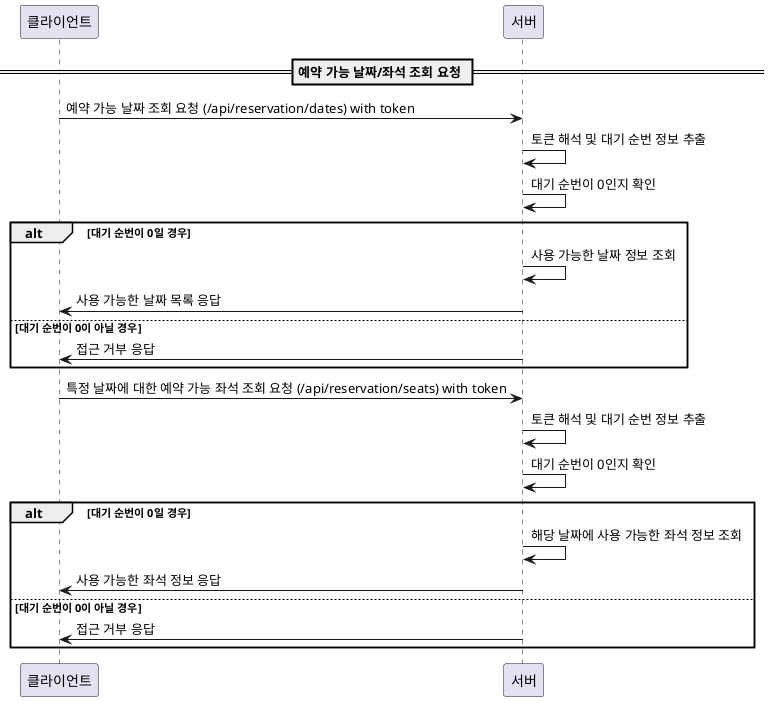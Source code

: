 @startuml
participant "클라이언트" as Client
participant "서버" as Server

== 예약 가능 날짜/좌석 조회 요청 ==
Client -> Server: 예약 가능 날짜 조회 요청 (/api/reservation/dates) with token
Server -> Server: 토큰 해석 및 대기 순번 정보 추출
Server -> Server: 대기 순번이 0인지 확인
alt 대기 순번이 0일 경우
    Server -> Server: 사용 가능한 날짜 정보 조회
    Server -> Client: 사용 가능한 날짜 목록 응답
else 대기 순번이 0이 아닐 경우
    Server -> Client: 접근 거부 응답
end

Client -> Server: 특정 날짜에 대한 예약 가능 좌석 조회 요청 (/api/reservation/seats) with token
Server -> Server: 토큰 해석 및 대기 순번 정보 추출
Server -> Server: 대기 순번이 0인지 확인
alt 대기 순번이 0일 경우
    Server -> Server: 해당 날짜에 사용 가능한 좌석 정보 조회
    Server -> Client: 사용 가능한 좌석 정보 응답
else 대기 순번이 0이 아닐 경우
    Server -> Client: 접근 거부 응답
end

@enduml
